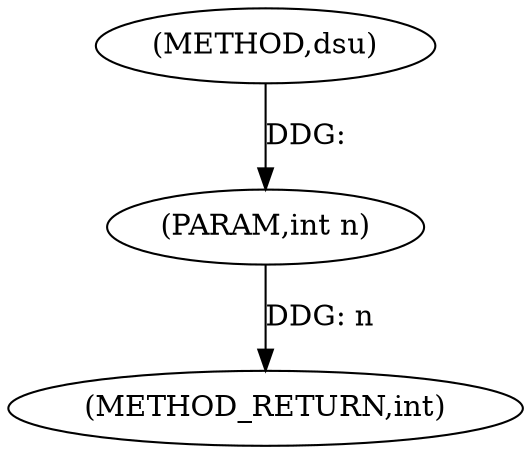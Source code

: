 digraph "dsu" {  
"1002837" [label = "(METHOD,dsu)" ]
"1002840" [label = "(METHOD_RETURN,int)" ]
"1002838" [label = "(PARAM,int n)" ]
  "1002838" -> "1002840"  [ label = "DDG: n"] 
  "1002837" -> "1002838"  [ label = "DDG: "] 
}
